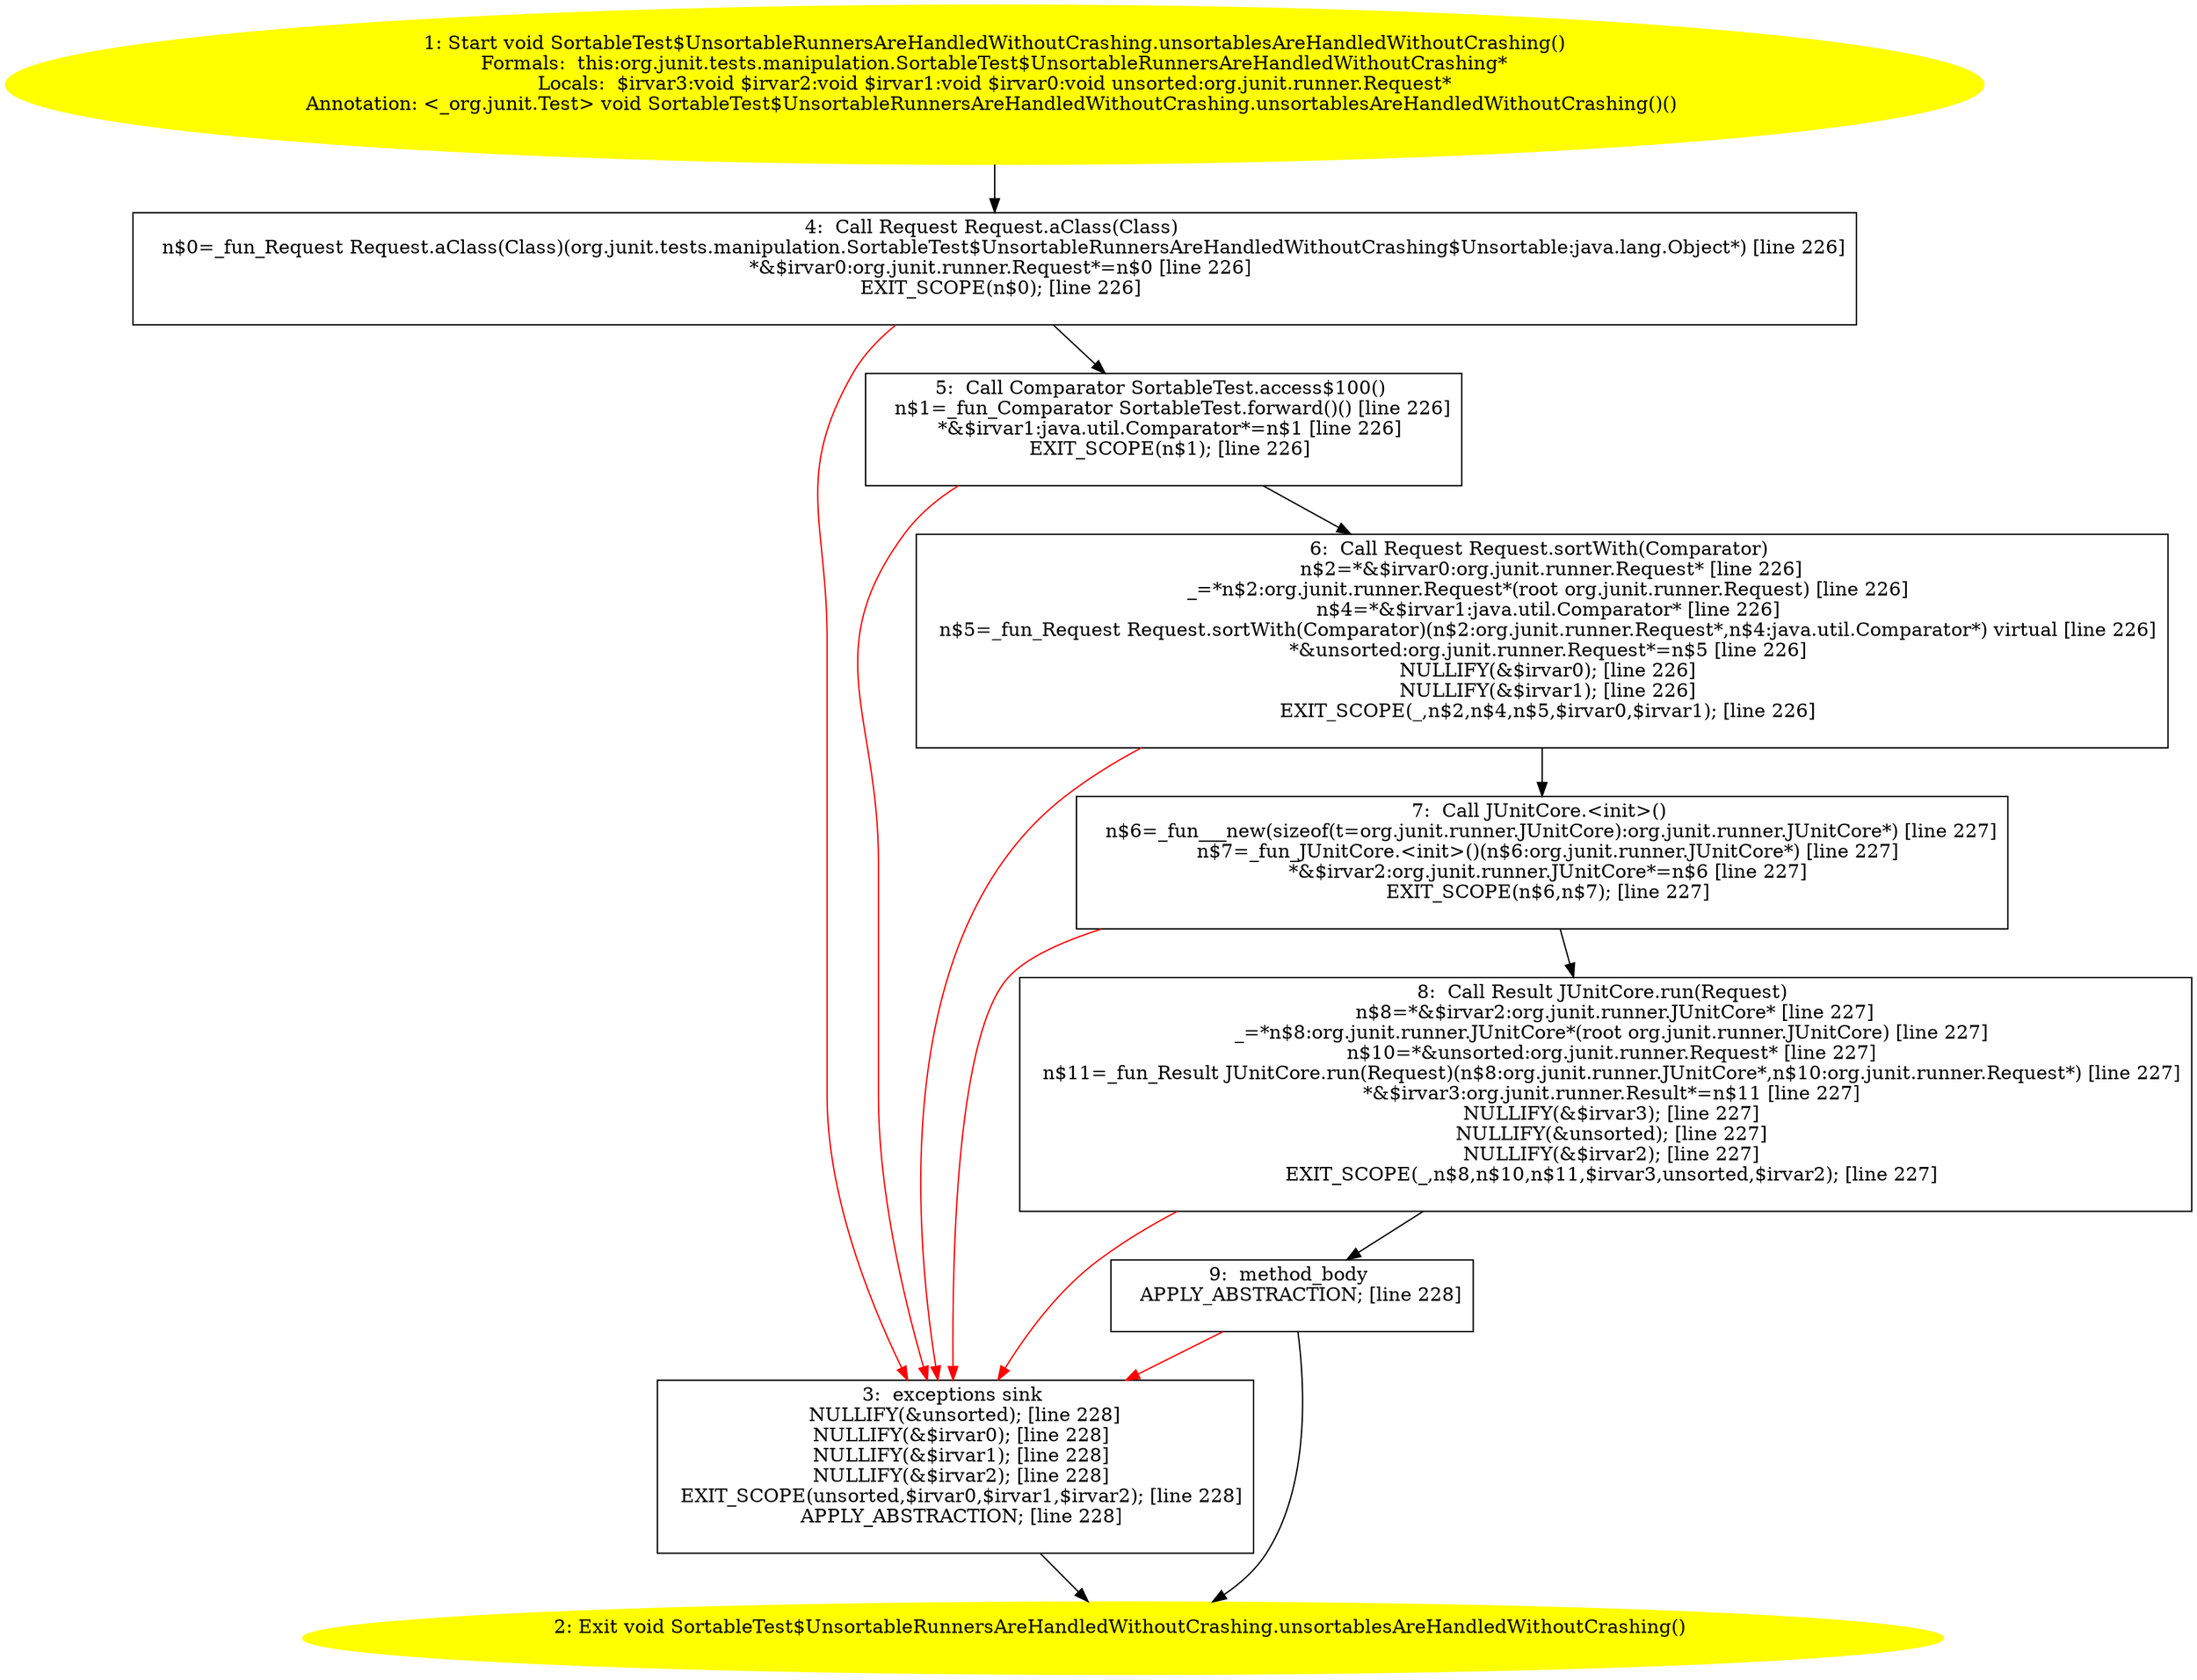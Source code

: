 /* @generated */
digraph cfg {
"org.junit.tests.manipulation.SortableTest$UnsortableRunnersAreHandledWithoutCrashing.unsortablesAreH.79268ac555eb4ac3be06305f96c69881_1" [label="1: Start void SortableTest$UnsortableRunnersAreHandledWithoutCrashing.unsortablesAreHandledWithoutCrashing()\nFormals:  this:org.junit.tests.manipulation.SortableTest$UnsortableRunnersAreHandledWithoutCrashing*\nLocals:  $irvar3:void $irvar2:void $irvar1:void $irvar0:void unsorted:org.junit.runner.Request*\nAnnotation: <_org.junit.Test> void SortableTest$UnsortableRunnersAreHandledWithoutCrashing.unsortablesAreHandledWithoutCrashing()() \n  " color=yellow style=filled]
	

	 "org.junit.tests.manipulation.SortableTest$UnsortableRunnersAreHandledWithoutCrashing.unsortablesAreH.79268ac555eb4ac3be06305f96c69881_1" -> "org.junit.tests.manipulation.SortableTest$UnsortableRunnersAreHandledWithoutCrashing.unsortablesAreH.79268ac555eb4ac3be06305f96c69881_4" ;
"org.junit.tests.manipulation.SortableTest$UnsortableRunnersAreHandledWithoutCrashing.unsortablesAreH.79268ac555eb4ac3be06305f96c69881_2" [label="2: Exit void SortableTest$UnsortableRunnersAreHandledWithoutCrashing.unsortablesAreHandledWithoutCrashing() \n  " color=yellow style=filled]
	

"org.junit.tests.manipulation.SortableTest$UnsortableRunnersAreHandledWithoutCrashing.unsortablesAreH.79268ac555eb4ac3be06305f96c69881_3" [label="3:  exceptions sink \n   NULLIFY(&unsorted); [line 228]\n  NULLIFY(&$irvar0); [line 228]\n  NULLIFY(&$irvar1); [line 228]\n  NULLIFY(&$irvar2); [line 228]\n  EXIT_SCOPE(unsorted,$irvar0,$irvar1,$irvar2); [line 228]\n  APPLY_ABSTRACTION; [line 228]\n " shape="box"]
	

	 "org.junit.tests.manipulation.SortableTest$UnsortableRunnersAreHandledWithoutCrashing.unsortablesAreH.79268ac555eb4ac3be06305f96c69881_3" -> "org.junit.tests.manipulation.SortableTest$UnsortableRunnersAreHandledWithoutCrashing.unsortablesAreH.79268ac555eb4ac3be06305f96c69881_2" ;
"org.junit.tests.manipulation.SortableTest$UnsortableRunnersAreHandledWithoutCrashing.unsortablesAreH.79268ac555eb4ac3be06305f96c69881_4" [label="4:  Call Request Request.aClass(Class) \n   n$0=_fun_Request Request.aClass(Class)(org.junit.tests.manipulation.SortableTest$UnsortableRunnersAreHandledWithoutCrashing$Unsortable:java.lang.Object*) [line 226]\n  *&$irvar0:org.junit.runner.Request*=n$0 [line 226]\n  EXIT_SCOPE(n$0); [line 226]\n " shape="box"]
	

	 "org.junit.tests.manipulation.SortableTest$UnsortableRunnersAreHandledWithoutCrashing.unsortablesAreH.79268ac555eb4ac3be06305f96c69881_4" -> "org.junit.tests.manipulation.SortableTest$UnsortableRunnersAreHandledWithoutCrashing.unsortablesAreH.79268ac555eb4ac3be06305f96c69881_5" ;
	 "org.junit.tests.manipulation.SortableTest$UnsortableRunnersAreHandledWithoutCrashing.unsortablesAreH.79268ac555eb4ac3be06305f96c69881_4" -> "org.junit.tests.manipulation.SortableTest$UnsortableRunnersAreHandledWithoutCrashing.unsortablesAreH.79268ac555eb4ac3be06305f96c69881_3" [color="red" ];
"org.junit.tests.manipulation.SortableTest$UnsortableRunnersAreHandledWithoutCrashing.unsortablesAreH.79268ac555eb4ac3be06305f96c69881_5" [label="5:  Call Comparator SortableTest.access$100() \n   n$1=_fun_Comparator SortableTest.forward()() [line 226]\n  *&$irvar1:java.util.Comparator*=n$1 [line 226]\n  EXIT_SCOPE(n$1); [line 226]\n " shape="box"]
	

	 "org.junit.tests.manipulation.SortableTest$UnsortableRunnersAreHandledWithoutCrashing.unsortablesAreH.79268ac555eb4ac3be06305f96c69881_5" -> "org.junit.tests.manipulation.SortableTest$UnsortableRunnersAreHandledWithoutCrashing.unsortablesAreH.79268ac555eb4ac3be06305f96c69881_6" ;
	 "org.junit.tests.manipulation.SortableTest$UnsortableRunnersAreHandledWithoutCrashing.unsortablesAreH.79268ac555eb4ac3be06305f96c69881_5" -> "org.junit.tests.manipulation.SortableTest$UnsortableRunnersAreHandledWithoutCrashing.unsortablesAreH.79268ac555eb4ac3be06305f96c69881_3" [color="red" ];
"org.junit.tests.manipulation.SortableTest$UnsortableRunnersAreHandledWithoutCrashing.unsortablesAreH.79268ac555eb4ac3be06305f96c69881_6" [label="6:  Call Request Request.sortWith(Comparator) \n   n$2=*&$irvar0:org.junit.runner.Request* [line 226]\n  _=*n$2:org.junit.runner.Request*(root org.junit.runner.Request) [line 226]\n  n$4=*&$irvar1:java.util.Comparator* [line 226]\n  n$5=_fun_Request Request.sortWith(Comparator)(n$2:org.junit.runner.Request*,n$4:java.util.Comparator*) virtual [line 226]\n  *&unsorted:org.junit.runner.Request*=n$5 [line 226]\n  NULLIFY(&$irvar0); [line 226]\n  NULLIFY(&$irvar1); [line 226]\n  EXIT_SCOPE(_,n$2,n$4,n$5,$irvar0,$irvar1); [line 226]\n " shape="box"]
	

	 "org.junit.tests.manipulation.SortableTest$UnsortableRunnersAreHandledWithoutCrashing.unsortablesAreH.79268ac555eb4ac3be06305f96c69881_6" -> "org.junit.tests.manipulation.SortableTest$UnsortableRunnersAreHandledWithoutCrashing.unsortablesAreH.79268ac555eb4ac3be06305f96c69881_7" ;
	 "org.junit.tests.manipulation.SortableTest$UnsortableRunnersAreHandledWithoutCrashing.unsortablesAreH.79268ac555eb4ac3be06305f96c69881_6" -> "org.junit.tests.manipulation.SortableTest$UnsortableRunnersAreHandledWithoutCrashing.unsortablesAreH.79268ac555eb4ac3be06305f96c69881_3" [color="red" ];
"org.junit.tests.manipulation.SortableTest$UnsortableRunnersAreHandledWithoutCrashing.unsortablesAreH.79268ac555eb4ac3be06305f96c69881_7" [label="7:  Call JUnitCore.<init>() \n   n$6=_fun___new(sizeof(t=org.junit.runner.JUnitCore):org.junit.runner.JUnitCore*) [line 227]\n  n$7=_fun_JUnitCore.<init>()(n$6:org.junit.runner.JUnitCore*) [line 227]\n  *&$irvar2:org.junit.runner.JUnitCore*=n$6 [line 227]\n  EXIT_SCOPE(n$6,n$7); [line 227]\n " shape="box"]
	

	 "org.junit.tests.manipulation.SortableTest$UnsortableRunnersAreHandledWithoutCrashing.unsortablesAreH.79268ac555eb4ac3be06305f96c69881_7" -> "org.junit.tests.manipulation.SortableTest$UnsortableRunnersAreHandledWithoutCrashing.unsortablesAreH.79268ac555eb4ac3be06305f96c69881_8" ;
	 "org.junit.tests.manipulation.SortableTest$UnsortableRunnersAreHandledWithoutCrashing.unsortablesAreH.79268ac555eb4ac3be06305f96c69881_7" -> "org.junit.tests.manipulation.SortableTest$UnsortableRunnersAreHandledWithoutCrashing.unsortablesAreH.79268ac555eb4ac3be06305f96c69881_3" [color="red" ];
"org.junit.tests.manipulation.SortableTest$UnsortableRunnersAreHandledWithoutCrashing.unsortablesAreH.79268ac555eb4ac3be06305f96c69881_8" [label="8:  Call Result JUnitCore.run(Request) \n   n$8=*&$irvar2:org.junit.runner.JUnitCore* [line 227]\n  _=*n$8:org.junit.runner.JUnitCore*(root org.junit.runner.JUnitCore) [line 227]\n  n$10=*&unsorted:org.junit.runner.Request* [line 227]\n  n$11=_fun_Result JUnitCore.run(Request)(n$8:org.junit.runner.JUnitCore*,n$10:org.junit.runner.Request*) [line 227]\n  *&$irvar3:org.junit.runner.Result*=n$11 [line 227]\n  NULLIFY(&$irvar3); [line 227]\n  NULLIFY(&unsorted); [line 227]\n  NULLIFY(&$irvar2); [line 227]\n  EXIT_SCOPE(_,n$8,n$10,n$11,$irvar3,unsorted,$irvar2); [line 227]\n " shape="box"]
	

	 "org.junit.tests.manipulation.SortableTest$UnsortableRunnersAreHandledWithoutCrashing.unsortablesAreH.79268ac555eb4ac3be06305f96c69881_8" -> "org.junit.tests.manipulation.SortableTest$UnsortableRunnersAreHandledWithoutCrashing.unsortablesAreH.79268ac555eb4ac3be06305f96c69881_9" ;
	 "org.junit.tests.manipulation.SortableTest$UnsortableRunnersAreHandledWithoutCrashing.unsortablesAreH.79268ac555eb4ac3be06305f96c69881_8" -> "org.junit.tests.manipulation.SortableTest$UnsortableRunnersAreHandledWithoutCrashing.unsortablesAreH.79268ac555eb4ac3be06305f96c69881_3" [color="red" ];
"org.junit.tests.manipulation.SortableTest$UnsortableRunnersAreHandledWithoutCrashing.unsortablesAreH.79268ac555eb4ac3be06305f96c69881_9" [label="9:  method_body \n   APPLY_ABSTRACTION; [line 228]\n " shape="box"]
	

	 "org.junit.tests.manipulation.SortableTest$UnsortableRunnersAreHandledWithoutCrashing.unsortablesAreH.79268ac555eb4ac3be06305f96c69881_9" -> "org.junit.tests.manipulation.SortableTest$UnsortableRunnersAreHandledWithoutCrashing.unsortablesAreH.79268ac555eb4ac3be06305f96c69881_2" ;
	 "org.junit.tests.manipulation.SortableTest$UnsortableRunnersAreHandledWithoutCrashing.unsortablesAreH.79268ac555eb4ac3be06305f96c69881_9" -> "org.junit.tests.manipulation.SortableTest$UnsortableRunnersAreHandledWithoutCrashing.unsortablesAreH.79268ac555eb4ac3be06305f96c69881_3" [color="red" ];
}
